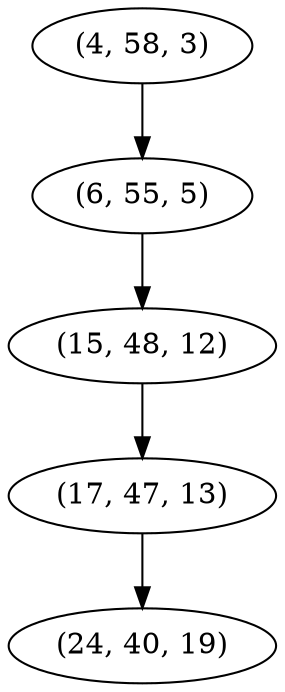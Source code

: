 digraph tree {
    "(4, 58, 3)";
    "(6, 55, 5)";
    "(15, 48, 12)";
    "(17, 47, 13)";
    "(24, 40, 19)";
    "(4, 58, 3)" -> "(6, 55, 5)";
    "(6, 55, 5)" -> "(15, 48, 12)";
    "(15, 48, 12)" -> "(17, 47, 13)";
    "(17, 47, 13)" -> "(24, 40, 19)";
}
